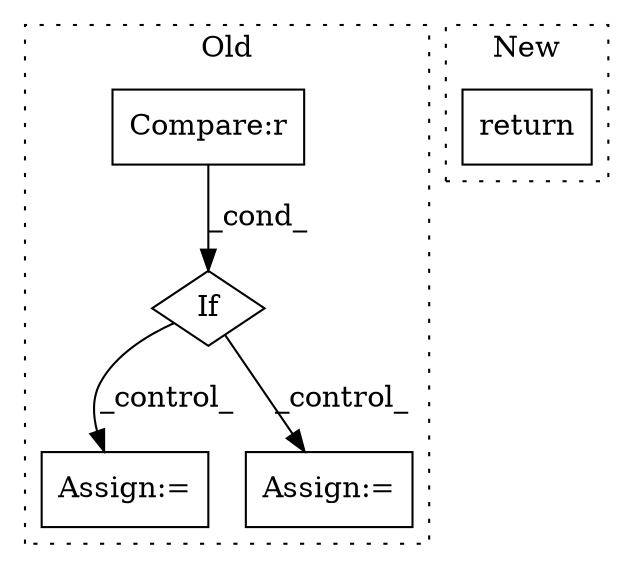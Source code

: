 digraph G {
subgraph cluster0 {
1 [label="If" a="96" s="9010,9023" l="3,26" shape="diamond"];
3 [label="Compare:r" a="40" s="9013" l="10" shape="box"];
4 [label="Assign:=" a="68" s="9462" l="3" shape="box"];
5 [label="Assign:=" a="68" s="9250" l="3" shape="box"];
label = "Old";
style="dotted";
}
subgraph cluster1 {
2 [label="return" a="93" s="8655" l="7" shape="box"];
label = "New";
style="dotted";
}
1 -> 4 [label="_control_"];
1 -> 5 [label="_control_"];
3 -> 1 [label="_cond_"];
}